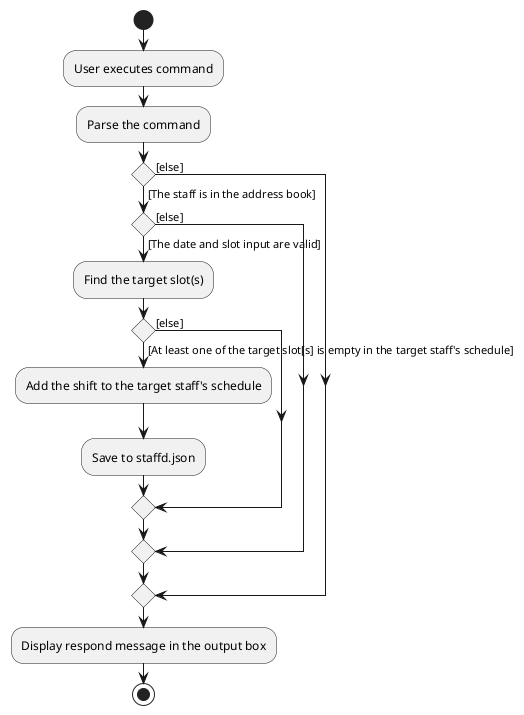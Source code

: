 @startuml
start
:User executes command;
:Parse the command;

'Since the beta syntax does not support placing the condition outside the
'diamond we place it as the true branch instead.

if () then ([The staff is in the address book])
    if () then ([The date and slot input are valid])
        :Find the target slot(s);
        if () then ([At least one of the target slot[s] is empty in the target staff's schedule])
        :Add the shift to the target staff's schedule;
        :Save to staffd.json;
        else ([else])
        endif
        else ([else])
        endif
else ([else])
endif
:Display respond message in the output box;
stop
@enduml
